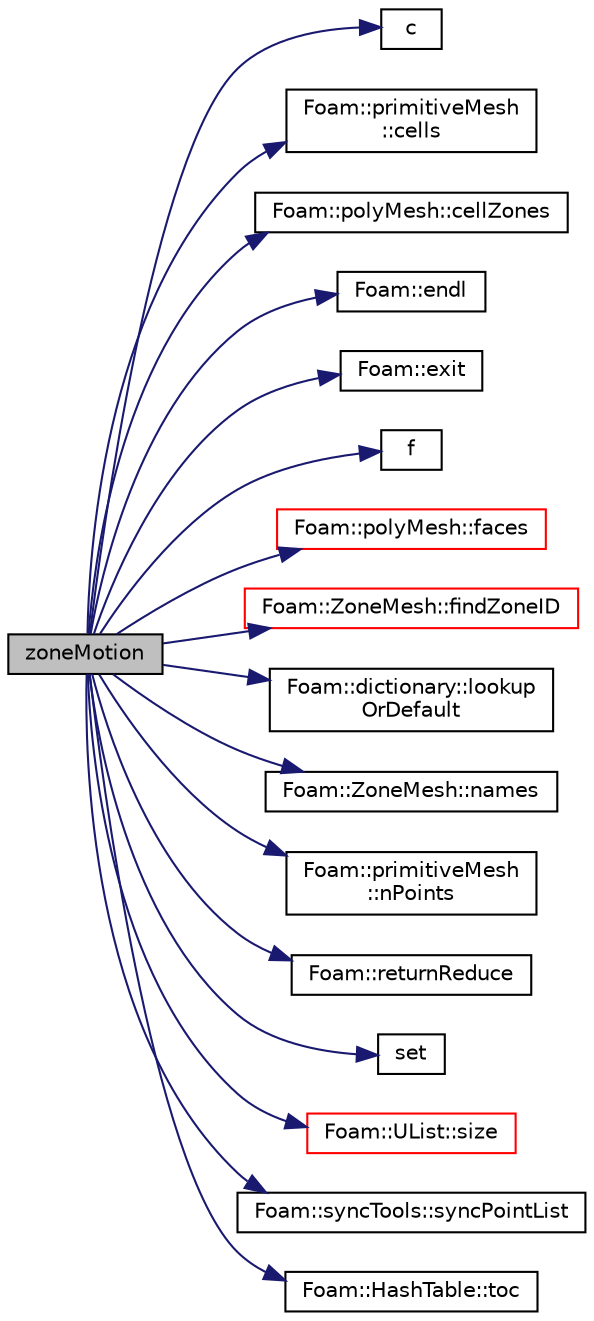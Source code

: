 digraph "zoneMotion"
{
  bgcolor="transparent";
  edge [fontname="Helvetica",fontsize="10",labelfontname="Helvetica",labelfontsize="10"];
  node [fontname="Helvetica",fontsize="10",shape=record];
  rankdir="LR";
  Node1 [label="zoneMotion",height=0.2,width=0.4,color="black", fillcolor="grey75", style="filled" fontcolor="black"];
  Node1 -> Node2 [color="midnightblue",fontsize="10",style="solid",fontname="Helvetica"];
  Node2 [label="c",height=0.2,width=0.4,color="black",URL="$PDRFoam_2bEqn_8H.html#a8dab7e96d4b85810ba0c8217fad6f741"];
  Node1 -> Node3 [color="midnightblue",fontsize="10",style="solid",fontname="Helvetica"];
  Node3 [label="Foam::primitiveMesh\l::cells",height=0.2,width=0.4,color="black",URL="$classFoam_1_1primitiveMesh.html#a5838384c0cea399b56339f30bc8558ab"];
  Node1 -> Node4 [color="midnightblue",fontsize="10",style="solid",fontname="Helvetica"];
  Node4 [label="Foam::polyMesh::cellZones",height=0.2,width=0.4,color="black",URL="$classFoam_1_1polyMesh.html#a4d1a75ab59a90fb234112675b3ce1018",tooltip="Return cell zone mesh. "];
  Node1 -> Node5 [color="midnightblue",fontsize="10",style="solid",fontname="Helvetica"];
  Node5 [label="Foam::endl",height=0.2,width=0.4,color="black",URL="$namespaceFoam.html#a2db8fe02a0d3909e9351bb4275b23ce4",tooltip="Add newline and flush stream. "];
  Node1 -> Node6 [color="midnightblue",fontsize="10",style="solid",fontname="Helvetica"];
  Node6 [label="Foam::exit",height=0.2,width=0.4,color="black",URL="$namespaceFoam.html#a06ca7250d8e89caf05243ec094843642"];
  Node1 -> Node7 [color="midnightblue",fontsize="10",style="solid",fontname="Helvetica"];
  Node7 [label="f",height=0.2,width=0.4,color="black",URL="$readKivaGrid_8H.html#a888be93833ac7a23170555c69c690288"];
  Node1 -> Node8 [color="midnightblue",fontsize="10",style="solid",fontname="Helvetica"];
  Node8 [label="Foam::polyMesh::faces",height=0.2,width=0.4,color="red",URL="$classFoam_1_1polyMesh.html#a4434536d50d4c14116249da802a1e2b2",tooltip="Return raw faces. "];
  Node1 -> Node9 [color="midnightblue",fontsize="10",style="solid",fontname="Helvetica"];
  Node9 [label="Foam::ZoneMesh::findZoneID",height=0.2,width=0.4,color="red",URL="$classFoam_1_1ZoneMesh.html#a09614eb35eb88968e053707fde62f274",tooltip="Find zone index given a name, return -1 if not found. "];
  Node1 -> Node10 [color="midnightblue",fontsize="10",style="solid",fontname="Helvetica"];
  Node10 [label="Foam::dictionary::lookup\lOrDefault",height=0.2,width=0.4,color="black",URL="$classFoam_1_1dictionary.html#aafeb5b6d423ef84158f94a21512dc0df",tooltip="Find and return a T, or return the given default value. FatalIOError if it is found and the number of..."];
  Node1 -> Node11 [color="midnightblue",fontsize="10",style="solid",fontname="Helvetica"];
  Node11 [label="Foam::ZoneMesh::names",height=0.2,width=0.4,color="black",URL="$classFoam_1_1ZoneMesh.html#a627bcef4e891104ff8192574b673920b",tooltip="A list of the zone names. "];
  Node1 -> Node12 [color="midnightblue",fontsize="10",style="solid",fontname="Helvetica"];
  Node12 [label="Foam::primitiveMesh\l::nPoints",height=0.2,width=0.4,color="black",URL="$classFoam_1_1primitiveMesh.html#a93e675cb029e8c25fa49b65c40a31cc5",tooltip="Number of mesh points. "];
  Node1 -> Node13 [color="midnightblue",fontsize="10",style="solid",fontname="Helvetica"];
  Node13 [label="Foam::returnReduce",height=0.2,width=0.4,color="black",URL="$namespaceFoam.html#a8d528a67d2a9c6fe4fb94bc86872624b"];
  Node1 -> Node14 [color="midnightblue",fontsize="10",style="solid",fontname="Helvetica"];
  Node14 [label="set",height=0.2,width=0.4,color="black",URL="$foamToVTK_2convertVolumeFields_8H.html#a9501f0803dc8f7696580ce88cb134264"];
  Node1 -> Node15 [color="midnightblue",fontsize="10",style="solid",fontname="Helvetica"];
  Node15 [label="Foam::UList::size",height=0.2,width=0.4,color="red",URL="$classFoam_1_1UList.html#afee03bfededf699921815b2bf3c41e35",tooltip="Override size to be inconsistent with allocated storage. "];
  Node1 -> Node16 [color="midnightblue",fontsize="10",style="solid",fontname="Helvetica"];
  Node16 [label="Foam::syncTools::syncPointList",height=0.2,width=0.4,color="black",URL="$classFoam_1_1syncTools.html#af5bc1e56ab816a506dc01789e3e57857",tooltip="Synchronize values on all mesh points. "];
  Node1 -> Node17 [color="midnightblue",fontsize="10",style="solid",fontname="Helvetica"];
  Node17 [label="Foam::HashTable::toc",height=0.2,width=0.4,color="black",URL="$classFoam_1_1HashTable.html#a76b765c869311659d0868ce0e0200884",tooltip="The table of contents (the keys) in unsorted order. "];
}
